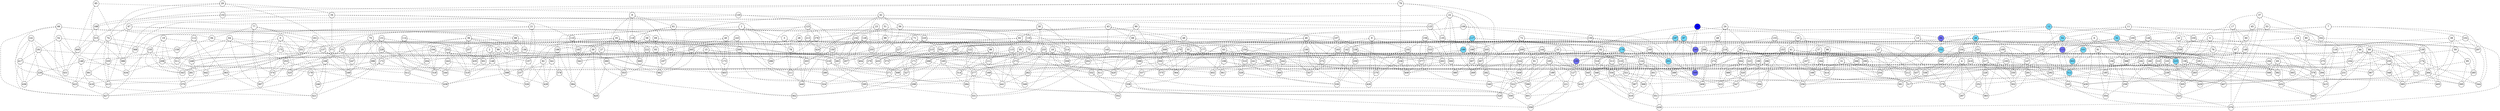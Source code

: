 digraph G
{

    // Graph properties
    overlap="false";
    outputorder="nodesfirst";
    // Vertices
    0 [fillcolor="white" shape="circle" style="filled" fixedsize="true" width="0.5"];
    1 [fillcolor="white" shape="circle" style="filled" fixedsize="true" width="0.5"];
    2 [fillcolor="white" shape="circle" style="filled" fixedsize="true" width="0.5"];
    3 [fillcolor="white" shape="circle" style="filled" fixedsize="true" width="0.5"];
    4 [fillcolor="white" shape="circle" style="filled" fixedsize="true" width="0.5"];
    5 [fillcolor="white" shape="circle" style="filled" fixedsize="true" width="0.5"];
    6 [fillcolor="white" shape="circle" style="filled" fixedsize="true" width="0.5"];
    7 [fillcolor="white" shape="circle" style="filled" fixedsize="true" width="0.5"];
    8 [fillcolor="white" shape="circle" style="filled" fixedsize="true" width="0.5"];
    9 [fillcolor="white" shape="circle" style="filled" fixedsize="true" width="0.5"];
    10 [fillcolor="white" shape="circle" style="filled" fixedsize="true" width="0.5"];
    11 [fillcolor="white" shape="circle" style="filled" fixedsize="true" width="0.5"];
    12 [fillcolor="#77ddff" shape="circle" style="filled" fixedsize="true" width="0.5"];
    13 [fillcolor="white" shape="circle" style="filled" fixedsize="true" width="0.5"];
    14 [fillcolor="white" shape="circle" style="filled" fixedsize="true" width="0.5"];
    15 [fillcolor="white" shape="circle" style="filled" fixedsize="true" width="0.5"];
    16 [fillcolor="#0000ff" shape="circle" style="filled" fixedsize="true" width="0.5"];
    17 [fillcolor="white" shape="circle" style="filled" fixedsize="true" width="0.5"];
    18 [fillcolor="white" shape="circle" style="filled" fixedsize="true" width="0.5"];
    19 [fillcolor="white" shape="circle" style="filled" fixedsize="true" width="0.5"];
    20 [fillcolor="white" shape="circle" style="filled" fixedsize="true" width="0.5"];
    21 [fillcolor="white" shape="circle" style="filled" fixedsize="true" width="0.5"];
    22 [fillcolor="white" shape="circle" style="filled" fixedsize="true" width="0.5"];
    23 [fillcolor="white" shape="circle" style="filled" fixedsize="true" width="0.5"];
    24 [fillcolor="white" shape="circle" style="filled" fixedsize="true" width="0.5"];
    25 [fillcolor="white" shape="circle" style="filled" fixedsize="true" width="0.5"];
    26 [fillcolor="#77ddff" shape="circle" style="filled" fixedsize="true" width="0.5"];
    27 [fillcolor="white" shape="circle" style="filled" fixedsize="true" width="0.5"];
    28 [fillcolor="white" shape="circle" style="filled" fixedsize="true" width="0.5"];
    29 [fillcolor="white" shape="circle" style="filled" fixedsize="true" width="0.5"];
    30 [fillcolor="white" shape="circle" style="filled" fixedsize="true" width="0.5"];
    31 [fillcolor="white" shape="circle" style="filled" fixedsize="true" width="0.5"];
    32 [fillcolor="#77ddff" shape="circle" style="filled" fixedsize="true" width="0.5"];
    33 [fillcolor="white" shape="circle" style="filled" fixedsize="true" width="0.5"];
    34 [fillcolor="white" shape="circle" style="filled" fixedsize="true" width="0.5"];
    35 [fillcolor="white" shape="circle" style="filled" fixedsize="true" width="0.5"];
    36 [fillcolor="white" shape="circle" style="filled" fixedsize="true" width="0.5"];
    37 [fillcolor="white" shape="circle" style="filled" fixedsize="true" width="0.5"];
    38 [fillcolor="white" shape="circle" style="filled" fixedsize="true" width="0.5"];
    39 [fillcolor="white" shape="circle" style="filled" fixedsize="true" width="0.5"];
    40 [fillcolor="white" shape="circle" style="filled" fixedsize="true" width="0.5"];
    41 [fillcolor="white" shape="circle" style="filled" fixedsize="true" width="0.5"];
    42 [fillcolor="white" shape="circle" style="filled" fixedsize="true" width="0.5"];
    43 [fillcolor="white" shape="circle" style="filled" fixedsize="true" width="0.5"];
    44 [fillcolor="white" shape="circle" style="filled" fixedsize="true" width="0.5"];
    45 [fillcolor="white" shape="circle" style="filled" fixedsize="true" width="0.5"];
    46 [fillcolor="white" shape="circle" style="filled" fixedsize="true" width="0.5"];
    47 [fillcolor="white" shape="circle" style="filled" fixedsize="true" width="0.5"];
    48 [fillcolor="white" shape="circle" style="filled" fixedsize="true" width="0.5"];
    49 [fillcolor="white" shape="circle" style="filled" fixedsize="true" width="0.5"];
    50 [fillcolor="white" shape="circle" style="filled" fixedsize="true" width="0.5"];
    51 [fillcolor="white" shape="circle" style="filled" fixedsize="true" width="0.5"];
    52 [fillcolor="white" shape="circle" style="filled" fixedsize="true" width="0.5"];
    53 [fillcolor="white" shape="circle" style="filled" fixedsize="true" width="0.5"];
    54 [fillcolor="#77ddff" shape="circle" style="filled" fixedsize="true" width="0.5"];
    55 [fillcolor="white" shape="circle" style="filled" fixedsize="true" width="0.5"];
    56 [fillcolor="white" shape="circle" style="filled" fixedsize="true" width="0.5"];
    57 [fillcolor="white" shape="circle" style="filled" fixedsize="true" width="0.5"];
    58 [fillcolor="white" shape="circle" style="filled" fixedsize="true" width="0.5"];
    59 [fillcolor="white" shape="circle" style="filled" fixedsize="true" width="0.5"];
    60 [fillcolor="white" shape="circle" style="filled" fixedsize="true" width="0.5"];
    61 [fillcolor="white" shape="circle" style="filled" fixedsize="true" width="0.5"];
    62 [fillcolor="white" shape="circle" style="filled" fixedsize="true" width="0.5"];
    63 [fillcolor="white" shape="circle" style="filled" fixedsize="true" width="0.5"];
    64 [fillcolor="white" shape="circle" style="filled" fixedsize="true" width="0.5"];
    65 [fillcolor="white" shape="circle" style="filled" fixedsize="true" width="0.5"];
    66 [fillcolor="white" shape="circle" style="filled" fixedsize="true" width="0.5"];
    67 [fillcolor="white" shape="circle" style="filled" fixedsize="true" width="0.5"];
    68 [fillcolor="white" shape="circle" style="filled" fixedsize="true" width="0.5"];
    69 [fillcolor="white" shape="circle" style="filled" fixedsize="true" width="0.5"];
    70 [fillcolor="white" shape="circle" style="filled" fixedsize="true" width="0.5"];
    71 [fillcolor="white" shape="circle" style="filled" fixedsize="true" width="0.5"];
    72 [fillcolor="white" shape="circle" style="filled" fixedsize="true" width="0.5"];
    73 [fillcolor="white" shape="circle" style="filled" fixedsize="true" width="0.5"];
    74 [fillcolor="white" shape="circle" style="filled" fixedsize="true" width="0.5"];
    75 [fillcolor="white" shape="circle" style="filled" fixedsize="true" width="0.5"];
    76 [fillcolor="white" shape="circle" style="filled" fixedsize="true" width="0.5"];
    77 [fillcolor="white" shape="circle" style="filled" fixedsize="true" width="0.5"];
    78 [fillcolor="white" shape="circle" style="filled" fixedsize="true" width="0.5"];
    79 [fillcolor="white" shape="circle" style="filled" fixedsize="true" width="0.5"];
    80 [fillcolor="white" shape="circle" style="filled" fixedsize="true" width="0.5"];
    81 [fillcolor="white" shape="circle" style="filled" fixedsize="true" width="0.5"];
    82 [fillcolor="white" shape="circle" style="filled" fixedsize="true" width="0.5"];
    83 [fillcolor="white" shape="circle" style="filled" fixedsize="true" width="0.5"];
    84 [fillcolor="#7777ff" shape="circle" style="filled" fixedsize="true" width="0.5"];
    85 [fillcolor="white" shape="circle" style="filled" fixedsize="true" width="0.5"];
    86 [fillcolor="white" shape="circle" style="filled" fixedsize="true" width="0.5"];
    87 [fillcolor="#77ddff" shape="circle" style="filled" fixedsize="true" width="0.5"];
    88 [fillcolor="white" shape="circle" style="filled" fixedsize="true" width="0.5"];
    89 [fillcolor="white" shape="circle" style="filled" fixedsize="true" width="0.5"];
    90 [fillcolor="white" shape="circle" style="filled" fixedsize="true" width="0.5"];
    91 [fillcolor="white" shape="circle" style="filled" fixedsize="true" width="0.5"];
    92 [fillcolor="white" shape="circle" style="filled" fixedsize="true" width="0.5"];
    93 [fillcolor="white" shape="circle" style="filled" fixedsize="true" width="0.5"];
    94 [fillcolor="white" shape="circle" style="filled" fixedsize="true" width="0.5"];
    95 [fillcolor="white" shape="circle" style="filled" fixedsize="true" width="0.5"];
    96 [fillcolor="white" shape="circle" style="filled" fixedsize="true" width="0.5"];
    97 [fillcolor="white" shape="circle" style="filled" fixedsize="true" width="0.5"];
    98 [fillcolor="white" shape="circle" style="filled" fixedsize="true" width="0.5"];
    99 [fillcolor="white" shape="circle" style="filled" fixedsize="true" width="0.5"];
    100 [fillcolor="white" shape="circle" style="filled" fixedsize="true" width="0.5"];
    101 [fillcolor="#77ddff" shape="circle" style="filled" fixedsize="true" width="0.5"];
    102 [fillcolor="white" shape="circle" style="filled" fixedsize="true" width="0.5"];
    103 [fillcolor="white" shape="circle" style="filled" fixedsize="true" width="0.5"];
    104 [fillcolor="white" shape="circle" style="filled" fixedsize="true" width="0.5"];
    105 [fillcolor="white" shape="circle" style="filled" fixedsize="true" width="0.5"];
    106 [fillcolor="white" shape="circle" style="filled" fixedsize="true" width="0.5"];
    107 [fillcolor="white" shape="circle" style="filled" fixedsize="true" width="0.5"];
    108 [fillcolor="white" shape="circle" style="filled" fixedsize="true" width="0.5"];
    109 [fillcolor="white" shape="circle" style="filled" fixedsize="true" width="0.5"];
    110 [fillcolor="white" shape="circle" style="filled" fixedsize="true" width="0.5"];
    111 [fillcolor="white" shape="circle" style="filled" fixedsize="true" width="0.5"];
    112 [fillcolor="white" shape="circle" style="filled" fixedsize="true" width="0.5"];
    113 [fillcolor="#7777ff" shape="circle" style="filled" fixedsize="true" width="0.5"];
    114 [fillcolor="white" shape="circle" style="filled" fixedsize="true" width="0.5"];
    115 [fillcolor="white" shape="circle" style="filled" fixedsize="true" width="0.5"];
    116 [fillcolor="white" shape="circle" style="filled" fixedsize="true" width="0.5"];
    117 [fillcolor="#77ddff" shape="circle" style="filled" fixedsize="true" width="0.5"];
    118 [fillcolor="white" shape="circle" style="filled" fixedsize="true" width="0.5"];
    119 [fillcolor="white" shape="circle" style="filled" fixedsize="true" width="0.5"];
    120 [fillcolor="white" shape="circle" style="filled" fixedsize="true" width="0.5"];
    121 [fillcolor="white" shape="circle" style="filled" fixedsize="true" width="0.5"];
    122 [fillcolor="white" shape="circle" style="filled" fixedsize="true" width="0.5"];
    123 [fillcolor="white" shape="circle" style="filled" fixedsize="true" width="0.5"];
    124 [fillcolor="white" shape="circle" style="filled" fixedsize="true" width="0.5"];
    125 [fillcolor="white" shape="circle" style="filled" fixedsize="true" width="0.5"];
    126 [fillcolor="white" shape="circle" style="filled" fixedsize="true" width="0.5"];
    127 [fillcolor="white" shape="circle" style="filled" fixedsize="true" width="0.5"];
    128 [fillcolor="white" shape="circle" style="filled" fixedsize="true" width="0.5"];
    129 [fillcolor="white" shape="circle" style="filled" fixedsize="true" width="0.5"];
    130 [fillcolor="white" shape="circle" style="filled" fixedsize="true" width="0.5"];
    131 [fillcolor="white" shape="circle" style="filled" fixedsize="true" width="0.5"];
    132 [fillcolor="white" shape="circle" style="filled" fixedsize="true" width="0.5"];
    133 [fillcolor="white" shape="circle" style="filled" fixedsize="true" width="0.5"];
    134 [fillcolor="white" shape="circle" style="filled" fixedsize="true" width="0.5"];
    135 [fillcolor="white" shape="circle" style="filled" fixedsize="true" width="0.5"];
    136 [fillcolor="white" shape="circle" style="filled" fixedsize="true" width="0.5"];
    137 [fillcolor="white" shape="circle" style="filled" fixedsize="true" width="0.5"];
    138 [fillcolor="white" shape="circle" style="filled" fixedsize="true" width="0.5"];
    139 [fillcolor="white" shape="circle" style="filled" fixedsize="true" width="0.5"];
    140 [fillcolor="white" shape="circle" style="filled" fixedsize="true" width="0.5"];
    141 [fillcolor="white" shape="circle" style="filled" fixedsize="true" width="0.5"];
    142 [fillcolor="white" shape="circle" style="filled" fixedsize="true" width="0.5"];
    143 [fillcolor="white" shape="circle" style="filled" fixedsize="true" width="0.5"];
    144 [fillcolor="white" shape="circle" style="filled" fixedsize="true" width="0.5"];
    145 [fillcolor="white" shape="circle" style="filled" fixedsize="true" width="0.5"];
    146 [fillcolor="white" shape="circle" style="filled" fixedsize="true" width="0.5"];
    147 [fillcolor="white" shape="circle" style="filled" fixedsize="true" width="0.5"];
    148 [fillcolor="white" shape="circle" style="filled" fixedsize="true" width="0.5"];
    149 [fillcolor="white" shape="circle" style="filled" fixedsize="true" width="0.5"];
    150 [fillcolor="white" shape="circle" style="filled" fixedsize="true" width="0.5"];
    151 [fillcolor="white" shape="circle" style="filled" fixedsize="true" width="0.5"];
    152 [fillcolor="#77ddff" shape="circle" style="filled" fixedsize="true" width="0.5"];
    153 [fillcolor="white" shape="circle" style="filled" fixedsize="true" width="0.5"];
    154 [fillcolor="white" shape="circle" style="filled" fixedsize="true" width="0.5"];
    155 [fillcolor="white" shape="circle" style="filled" fixedsize="true" width="0.5"];
    156 [fillcolor="white" shape="circle" style="filled" fixedsize="true" width="0.5"];
    157 [fillcolor="white" shape="circle" style="filled" fixedsize="true" width="0.5"];
    158 [fillcolor="white" shape="circle" style="filled" fixedsize="true" width="0.5"];
    159 [fillcolor="white" shape="circle" style="filled" fixedsize="true" width="0.5"];
    160 [fillcolor="white" shape="circle" style="filled" fixedsize="true" width="0.5"];
    161 [fillcolor="white" shape="circle" style="filled" fixedsize="true" width="0.5"];
    162 [fillcolor="white" shape="circle" style="filled" fixedsize="true" width="0.5"];
    163 [fillcolor="white" shape="circle" style="filled" fixedsize="true" width="0.5"];
    164 [fillcolor="white" shape="circle" style="filled" fixedsize="true" width="0.5"];
    165 [fillcolor="white" shape="circle" style="filled" fixedsize="true" width="0.5"];
    166 [fillcolor="white" shape="circle" style="filled" fixedsize="true" width="0.5"];
    167 [fillcolor="white" shape="circle" style="filled" fixedsize="true" width="0.5"];
    168 [fillcolor="white" shape="circle" style="filled" fixedsize="true" width="0.5"];
    169 [fillcolor="white" shape="circle" style="filled" fixedsize="true" width="0.5"];
    170 [fillcolor="white" shape="circle" style="filled" fixedsize="true" width="0.5"];
    171 [fillcolor="white" shape="circle" style="filled" fixedsize="true" width="0.5"];
    172 [fillcolor="white" shape="circle" style="filled" fixedsize="true" width="0.5"];
    173 [fillcolor="white" shape="circle" style="filled" fixedsize="true" width="0.5"];
    174 [fillcolor="white" shape="circle" style="filled" fixedsize="true" width="0.5"];
    175 [fillcolor="white" shape="circle" style="filled" fixedsize="true" width="0.5"];
    176 [fillcolor="white" shape="circle" style="filled" fixedsize="true" width="0.5"];
    177 [fillcolor="white" shape="circle" style="filled" fixedsize="true" width="0.5"];
    178 [fillcolor="white" shape="circle" style="filled" fixedsize="true" width="0.5"];
    179 [fillcolor="#77ddff" shape="circle" style="filled" fixedsize="true" width="0.5"];
    180 [fillcolor="white" shape="circle" style="filled" fixedsize="true" width="0.5"];
    181 [fillcolor="white" shape="circle" style="filled" fixedsize="true" width="0.5"];
    182 [fillcolor="white" shape="circle" style="filled" fixedsize="true" width="0.5"];
    183 [fillcolor="white" shape="circle" style="filled" fixedsize="true" width="0.5"];
    184 [fillcolor="white" shape="circle" style="filled" fixedsize="true" width="0.5"];
    185 [fillcolor="white" shape="circle" style="filled" fixedsize="true" width="0.5"];
    186 [fillcolor="#77ddff" shape="circle" style="filled" fixedsize="true" width="0.5"];
    187 [fillcolor="#77ddff" shape="circle" style="filled" fixedsize="true" width="0.5"];
    188 [fillcolor="white" shape="circle" style="filled" fixedsize="true" width="0.5"];
    189 [fillcolor="white" shape="circle" style="filled" fixedsize="true" width="0.5"];
    190 [fillcolor="white" shape="circle" style="filled" fixedsize="true" width="0.5"];
    191 [fillcolor="white" shape="circle" style="filled" fixedsize="true" width="0.5"];
    192 [fillcolor="white" shape="circle" style="filled" fixedsize="true" width="0.5"];
    193 [fillcolor="white" shape="circle" style="filled" fixedsize="true" width="0.5"];
    194 [fillcolor="white" shape="circle" style="filled" fixedsize="true" width="0.5"];
    195 [fillcolor="#7777ff" shape="circle" style="filled" fixedsize="true" width="0.5"];
    196 [fillcolor="white" shape="circle" style="filled" fixedsize="true" width="0.5"];
    197 [fillcolor="white" shape="circle" style="filled" fixedsize="true" width="0.5"];
    198 [fillcolor="white" shape="circle" style="filled" fixedsize="true" width="0.5"];
    199 [fillcolor="white" shape="circle" style="filled" fixedsize="true" width="0.5"];
    200 [fillcolor="white" shape="circle" style="filled" fixedsize="true" width="0.5"];
    201 [fillcolor="#77ddff" shape="circle" style="filled" fixedsize="true" width="0.5"];
    202 [fillcolor="white" shape="circle" style="filled" fixedsize="true" width="0.5"];
    203 [fillcolor="white" shape="circle" style="filled" fixedsize="true" width="0.5"];
    204 [fillcolor="white" shape="circle" style="filled" fixedsize="true" width="0.5"];
    205 [fillcolor="white" shape="circle" style="filled" fixedsize="true" width="0.5"];
    206 [fillcolor="white" shape="circle" style="filled" fixedsize="true" width="0.5"];
    207 [fillcolor="white" shape="circle" style="filled" fixedsize="true" width="0.5"];
    208 [fillcolor="white" shape="circle" style="filled" fixedsize="true" width="0.5"];
    209 [fillcolor="white" shape="circle" style="filled" fixedsize="true" width="0.5"];
    210 [fillcolor="white" shape="circle" style="filled" fixedsize="true" width="0.5"];
    211 [fillcolor="white" shape="circle" style="filled" fixedsize="true" width="0.5"];
    212 [fillcolor="white" shape="circle" style="filled" fixedsize="true" width="0.5"];
    213 [fillcolor="white" shape="circle" style="filled" fixedsize="true" width="0.5"];
    214 [fillcolor="white" shape="circle" style="filled" fixedsize="true" width="0.5"];
    215 [fillcolor="white" shape="circle" style="filled" fixedsize="true" width="0.5"];
    216 [fillcolor="white" shape="circle" style="filled" fixedsize="true" width="0.5"];
    217 [fillcolor="white" shape="circle" style="filled" fixedsize="true" width="0.5"];
    218 [fillcolor="white" shape="circle" style="filled" fixedsize="true" width="0.5"];
    219 [fillcolor="white" shape="circle" style="filled" fixedsize="true" width="0.5"];
    220 [fillcolor="white" shape="circle" style="filled" fixedsize="true" width="0.5"];
    221 [fillcolor="white" shape="circle" style="filled" fixedsize="true" width="0.5"];
    222 [fillcolor="white" shape="circle" style="filled" fixedsize="true" width="0.5"];
    223 [fillcolor="white" shape="circle" style="filled" fixedsize="true" width="0.5"];
    224 [fillcolor="white" shape="circle" style="filled" fixedsize="true" width="0.5"];
    225 [fillcolor="#77ddff" shape="circle" style="filled" fixedsize="true" width="0.5"];
    226 [fillcolor="white" shape="circle" style="filled" fixedsize="true" width="0.5"];
    227 [fillcolor="white" shape="circle" style="filled" fixedsize="true" width="0.5"];
    228 [fillcolor="white" shape="circle" style="filled" fixedsize="true" width="0.5"];
    229 [fillcolor="white" shape="circle" style="filled" fixedsize="true" width="0.5"];
    230 [fillcolor="white" shape="circle" style="filled" fixedsize="true" width="0.5"];
    231 [fillcolor="white" shape="circle" style="filled" fixedsize="true" width="0.5"];
    232 [fillcolor="white" shape="circle" style="filled" fixedsize="true" width="0.5"];
    233 [fillcolor="white" shape="circle" style="filled" fixedsize="true" width="0.5"];
    234 [fillcolor="white" shape="circle" style="filled" fixedsize="true" width="0.5"];
    235 [fillcolor="white" shape="circle" style="filled" fixedsize="true" width="0.5"];
    236 [fillcolor="white" shape="circle" style="filled" fixedsize="true" width="0.5"];
    237 [fillcolor="white" shape="circle" style="filled" fixedsize="true" width="0.5"];
    238 [fillcolor="white" shape="circle" style="filled" fixedsize="true" width="0.5"];
    239 [fillcolor="white" shape="circle" style="filled" fixedsize="true" width="0.5"];
    240 [fillcolor="#7777ff" shape="circle" style="filled" fixedsize="true" width="0.5"];
    241 [fillcolor="white" shape="circle" style="filled" fixedsize="true" width="0.5"];
    242 [fillcolor="white" shape="circle" style="filled" fixedsize="true" width="0.5"];
    243 [fillcolor="white" shape="circle" style="filled" fixedsize="true" width="0.5"];
    244 [fillcolor="white" shape="circle" style="filled" fixedsize="true" width="0.5"];
    245 [fillcolor="white" shape="circle" style="filled" fixedsize="true" width="0.5"];
    246 [fillcolor="white" shape="circle" style="filled" fixedsize="true" width="0.5"];
    247 [fillcolor="white" shape="circle" style="filled" fixedsize="true" width="0.5"];
    248 [fillcolor="white" shape="circle" style="filled" fixedsize="true" width="0.5"];
    249 [fillcolor="white" shape="circle" style="filled" fixedsize="true" width="0.5"];
    250 [fillcolor="white" shape="circle" style="filled" fixedsize="true" width="0.5"];
    251 [fillcolor="white" shape="circle" style="filled" fixedsize="true" width="0.5"];
    252 [fillcolor="white" shape="circle" style="filled" fixedsize="true" width="0.5"];
    253 [fillcolor="white" shape="circle" style="filled" fixedsize="true" width="0.5"];
    254 [fillcolor="white" shape="circle" style="filled" fixedsize="true" width="0.5"];
    255 [fillcolor="white" shape="circle" style="filled" fixedsize="true" width="0.5"];
    256 [fillcolor="white" shape="circle" style="filled" fixedsize="true" width="0.5"];
    257 [fillcolor="white" shape="circle" style="filled" fixedsize="true" width="0.5"];
    258 [fillcolor="white" shape="circle" style="filled" fixedsize="true" width="0.5"];
    259 [fillcolor="white" shape="circle" style="filled" fixedsize="true" width="0.5"];
    260 [fillcolor="white" shape="circle" style="filled" fixedsize="true" width="0.5"];
    261 [fillcolor="white" shape="circle" style="filled" fixedsize="true" width="0.5"];
    262 [fillcolor="white" shape="circle" style="filled" fixedsize="true" width="0.5"];
    263 [fillcolor="white" shape="circle" style="filled" fixedsize="true" width="0.5"];
    264 [fillcolor="white" shape="circle" style="filled" fixedsize="true" width="0.5"];
    265 [fillcolor="white" shape="circle" style="filled" fixedsize="true" width="0.5"];
    266 [fillcolor="white" shape="circle" style="filled" fixedsize="true" width="0.5"];
    267 [fillcolor="white" shape="circle" style="filled" fixedsize="true" width="0.5"];
    268 [fillcolor="white" shape="circle" style="filled" fixedsize="true" width="0.5"];
    269 [fillcolor="white" shape="circle" style="filled" fixedsize="true" width="0.5"];
    270 [fillcolor="white" shape="circle" style="filled" fixedsize="true" width="0.5"];
    271 [fillcolor="white" shape="circle" style="filled" fixedsize="true" width="0.5"];
    272 [fillcolor="white" shape="circle" style="filled" fixedsize="true" width="0.5"];
    273 [fillcolor="white" shape="circle" style="filled" fixedsize="true" width="0.5"];
    274 [fillcolor="white" shape="circle" style="filled" fixedsize="true" width="0.5"];
    275 [fillcolor="white" shape="circle" style="filled" fixedsize="true" width="0.5"];
    276 [fillcolor="white" shape="circle" style="filled" fixedsize="true" width="0.5"];
    277 [fillcolor="white" shape="circle" style="filled" fixedsize="true" width="0.5"];
    278 [fillcolor="white" shape="circle" style="filled" fixedsize="true" width="0.5"];
    279 [fillcolor="white" shape="circle" style="filled" fixedsize="true" width="0.5"];
    280 [fillcolor="white" shape="circle" style="filled" fixedsize="true" width="0.5"];
    281 [fillcolor="white" shape="circle" style="filled" fixedsize="true" width="0.5"];
    282 [fillcolor="white" shape="circle" style="filled" fixedsize="true" width="0.5"];
    283 [fillcolor="white" shape="circle" style="filled" fixedsize="true" width="0.5"];
    284 [fillcolor="white" shape="circle" style="filled" fixedsize="true" width="0.5"];
    285 [fillcolor="white" shape="circle" style="filled" fixedsize="true" width="0.5"];
    286 [fillcolor="white" shape="circle" style="filled" fixedsize="true" width="0.5"];
    287 [fillcolor="white" shape="circle" style="filled" fixedsize="true" width="0.5"];
    288 [fillcolor="white" shape="circle" style="filled" fixedsize="true" width="0.5"];
    289 [fillcolor="white" shape="circle" style="filled" fixedsize="true" width="0.5"];
    290 [fillcolor="white" shape="circle" style="filled" fixedsize="true" width="0.5"];
    291 [fillcolor="white" shape="circle" style="filled" fixedsize="true" width="0.5"];
    292 [fillcolor="white" shape="circle" style="filled" fixedsize="true" width="0.5"];
    293 [fillcolor="white" shape="circle" style="filled" fixedsize="true" width="0.5"];
    294 [fillcolor="white" shape="circle" style="filled" fixedsize="true" width="0.5"];
    295 [fillcolor="white" shape="circle" style="filled" fixedsize="true" width="0.5"];
    296 [fillcolor="white" shape="circle" style="filled" fixedsize="true" width="0.5"];
    297 [fillcolor="white" shape="circle" style="filled" fixedsize="true" width="0.5"];
    298 [fillcolor="white" shape="circle" style="filled" fixedsize="true" width="0.5"];
    299 [fillcolor="white" shape="circle" style="filled" fixedsize="true" width="0.5"];
    300 [fillcolor="white" shape="circle" style="filled" fixedsize="true" width="0.5"];
    301 [fillcolor="white" shape="circle" style="filled" fixedsize="true" width="0.5"];
    302 [fillcolor="white" shape="circle" style="filled" fixedsize="true" width="0.5"];
    303 [fillcolor="#77ddff" shape="circle" style="filled" fixedsize="true" width="0.5"];
    304 [fillcolor="white" shape="circle" style="filled" fixedsize="true" width="0.5"];
    305 [fillcolor="white" shape="circle" style="filled" fixedsize="true" width="0.5"];
    306 [fillcolor="white" shape="circle" style="filled" fixedsize="true" width="0.5"];
    307 [fillcolor="white" shape="circle" style="filled" fixedsize="true" width="0.5"];
    308 [fillcolor="white" shape="circle" style="filled" fixedsize="true" width="0.5"];
    309 [fillcolor="white" shape="circle" style="filled" fixedsize="true" width="0.5"];
    310 [fillcolor="white" shape="circle" style="filled" fixedsize="true" width="0.5"];
    311 [fillcolor="white" shape="circle" style="filled" fixedsize="true" width="0.5"];
    312 [fillcolor="#77ddff" shape="circle" style="filled" fixedsize="true" width="0.5"];
    313 [fillcolor="white" shape="circle" style="filled" fixedsize="true" width="0.5"];
    314 [fillcolor="white" shape="circle" style="filled" fixedsize="true" width="0.5"];
    315 [fillcolor="white" shape="circle" style="filled" fixedsize="true" width="0.5"];
    316 [fillcolor="white" shape="circle" style="filled" fixedsize="true" width="0.5"];
    317 [fillcolor="white" shape="circle" style="filled" fixedsize="true" width="0.5"];
    318 [fillcolor="white" shape="circle" style="filled" fixedsize="true" width="0.5"];
    319 [fillcolor="white" shape="circle" style="filled" fixedsize="true" width="0.5"];
    320 [fillcolor="white" shape="circle" style="filled" fixedsize="true" width="0.5"];
    321 [fillcolor="white" shape="circle" style="filled" fixedsize="true" width="0.5"];
    322 [fillcolor="white" shape="circle" style="filled" fixedsize="true" width="0.5"];
    323 [fillcolor="white" shape="circle" style="filled" fixedsize="true" width="0.5"];
    324 [fillcolor="white" shape="circle" style="filled" fixedsize="true" width="0.5"];
    325 [fillcolor="white" shape="circle" style="filled" fixedsize="true" width="0.5"];
    326 [fillcolor="white" shape="circle" style="filled" fixedsize="true" width="0.5"];
    327 [fillcolor="white" shape="circle" style="filled" fixedsize="true" width="0.5"];
    328 [fillcolor="white" shape="circle" style="filled" fixedsize="true" width="0.5"];
    329 [fillcolor="white" shape="circle" style="filled" fixedsize="true" width="0.5"];
    330 [fillcolor="white" shape="circle" style="filled" fixedsize="true" width="0.5"];
    331 [fillcolor="white" shape="circle" style="filled" fixedsize="true" width="0.5"];
    332 [fillcolor="white" shape="circle" style="filled" fixedsize="true" width="0.5"];
    333 [fillcolor="white" shape="circle" style="filled" fixedsize="true" width="0.5"];
    334 [fillcolor="white" shape="circle" style="filled" fixedsize="true" width="0.5"];
    335 [fillcolor="white" shape="circle" style="filled" fixedsize="true" width="0.5"];
    336 [fillcolor="white" shape="circle" style="filled" fixedsize="true" width="0.5"];
    337 [fillcolor="white" shape="circle" style="filled" fixedsize="true" width="0.5"];
    338 [fillcolor="white" shape="circle" style="filled" fixedsize="true" width="0.5"];
    339 [fillcolor="white" shape="circle" style="filled" fixedsize="true" width="0.5"];
    340 [fillcolor="white" shape="circle" style="filled" fixedsize="true" width="0.5"];
    341 [fillcolor="white" shape="circle" style="filled" fixedsize="true" width="0.5"];
    342 [fillcolor="white" shape="circle" style="filled" fixedsize="true" width="0.5"];
    343 [fillcolor="white" shape="circle" style="filled" fixedsize="true" width="0.5"];
    344 [fillcolor="white" shape="circle" style="filled" fixedsize="true" width="0.5"];
    345 [fillcolor="white" shape="circle" style="filled" fixedsize="true" width="0.5"];
    346 [fillcolor="white" shape="circle" style="filled" fixedsize="true" width="0.5"];
    347 [fillcolor="white" shape="circle" style="filled" fixedsize="true" width="0.5"];
    348 [fillcolor="white" shape="circle" style="filled" fixedsize="true" width="0.5"];
    349 [fillcolor="white" shape="circle" style="filled" fixedsize="true" width="0.5"];
    350 [fillcolor="white" shape="circle" style="filled" fixedsize="true" width="0.5"];
    351 [fillcolor="white" shape="circle" style="filled" fixedsize="true" width="0.5"];
    352 [fillcolor="white" shape="circle" style="filled" fixedsize="true" width="0.5"];
    353 [fillcolor="white" shape="circle" style="filled" fixedsize="true" width="0.5"];
    354 [fillcolor="white" shape="circle" style="filled" fixedsize="true" width="0.5"];
    355 [fillcolor="white" shape="circle" style="filled" fixedsize="true" width="0.5"];
    356 [fillcolor="white" shape="circle" style="filled" fixedsize="true" width="0.5"];
    357 [fillcolor="white" shape="circle" style="filled" fixedsize="true" width="0.5"];
    358 [fillcolor="white" shape="circle" style="filled" fixedsize="true" width="0.5"];
    359 [fillcolor="white" shape="circle" style="filled" fixedsize="true" width="0.5"];
    360 [fillcolor="white" shape="circle" style="filled" fixedsize="true" width="0.5"];
    361 [fillcolor="white" shape="circle" style="filled" fixedsize="true" width="0.5"];
    362 [fillcolor="white" shape="circle" style="filled" fixedsize="true" width="0.5"];
    363 [fillcolor="white" shape="circle" style="filled" fixedsize="true" width="0.5"];
    364 [fillcolor="white" shape="circle" style="filled" fixedsize="true" width="0.5"];
    365 [fillcolor="white" shape="circle" style="filled" fixedsize="true" width="0.5"];
    366 [fillcolor="white" shape="circle" style="filled" fixedsize="true" width="0.5"];
    367 [fillcolor="white" shape="circle" style="filled" fixedsize="true" width="0.5"];
    368 [fillcolor="white" shape="circle" style="filled" fixedsize="true" width="0.5"];
    369 [fillcolor="white" shape="circle" style="filled" fixedsize="true" width="0.5"];
    370 [fillcolor="white" shape="circle" style="filled" fixedsize="true" width="0.5"];
    371 [fillcolor="white" shape="circle" style="filled" fixedsize="true" width="0.5"];
    372 [fillcolor="white" shape="circle" style="filled" fixedsize="true" width="0.5"];
    373 [fillcolor="white" shape="circle" style="filled" fixedsize="true" width="0.5"];
    374 [fillcolor="white" shape="circle" style="filled" fixedsize="true" width="0.5"];
    375 [fillcolor="white" shape="circle" style="filled" fixedsize="true" width="0.5"];
    376 [fillcolor="white" shape="circle" style="filled" fixedsize="true" width="0.5"];
    377 [fillcolor="white" shape="circle" style="filled" fixedsize="true" width="0.5"];
    378 [fillcolor="white" shape="circle" style="filled" fixedsize="true" width="0.5"];
    379 [fillcolor="white" shape="circle" style="filled" fixedsize="true" width="0.5"];
    380 [fillcolor="white" shape="circle" style="filled" fixedsize="true" width="0.5"];
    381 [fillcolor="white" shape="circle" style="filled" fixedsize="true" width="0.5"];
    382 [fillcolor="white" shape="circle" style="filled" fixedsize="true" width="0.5"];
    383 [fillcolor="white" shape="circle" style="filled" fixedsize="true" width="0.5"];
    384 [fillcolor="white" shape="circle" style="filled" fixedsize="true" width="0.5"];
    385 [fillcolor="white" shape="circle" style="filled" fixedsize="true" width="0.5"];
    386 [fillcolor="white" shape="circle" style="filled" fixedsize="true" width="0.5"];
    387 [fillcolor="white" shape="circle" style="filled" fixedsize="true" width="0.5"];
    388 [fillcolor="white" shape="circle" style="filled" fixedsize="true" width="0.5"];
    389 [fillcolor="white" shape="circle" style="filled" fixedsize="true" width="0.5"];
    390 [fillcolor="white" shape="circle" style="filled" fixedsize="true" width="0.5"];
    391 [fillcolor="white" shape="circle" style="filled" fixedsize="true" width="0.5"];
    392 [fillcolor="white" shape="circle" style="filled" fixedsize="true" width="0.5"];
    393 [fillcolor="white" shape="circle" style="filled" fixedsize="true" width="0.5"];
    394 [fillcolor="white" shape="circle" style="filled" fixedsize="true" width="0.5"];
    395 [fillcolor="white" shape="circle" style="filled" fixedsize="true" width="0.5"];
    396 [fillcolor="white" shape="circle" style="filled" fixedsize="true" width="0.5"];
    397 [fillcolor="white" shape="circle" style="filled" fixedsize="true" width="0.5"];
    398 [fillcolor="white" shape="circle" style="filled" fixedsize="true" width="0.5"];
    399 [fillcolor="#7777ff" shape="circle" style="filled" fixedsize="true" width="0.5"];
    400 [fillcolor="white" shape="circle" style="filled" fixedsize="true" width="0.5"];
    401 [fillcolor="white" shape="circle" style="filled" fixedsize="true" width="0.5"];
    402 [fillcolor="white" shape="circle" style="filled" fixedsize="true" width="0.5"];
    403 [fillcolor="white" shape="circle" style="filled" fixedsize="true" width="0.5"];
    404 [fillcolor="white" shape="circle" style="filled" fixedsize="true" width="0.5"];
    405 [fillcolor="white" shape="circle" style="filled" fixedsize="true" width="0.5"];
    406 [fillcolor="white" shape="circle" style="filled" fixedsize="true" width="0.5"];
    407 [fillcolor="white" shape="circle" style="filled" fixedsize="true" width="0.5"];
    408 [fillcolor="white" shape="circle" style="filled" fixedsize="true" width="0.5"];
    409 [fillcolor="white" shape="circle" style="filled" fixedsize="true" width="0.5"];
    410 [fillcolor="white" shape="circle" style="filled" fixedsize="true" width="0.5"];
    411 [fillcolor="white" shape="circle" style="filled" fixedsize="true" width="0.5"];
    412 [fillcolor="white" shape="circle" style="filled" fixedsize="true" width="0.5"];
    413 [fillcolor="white" shape="circle" style="filled" fixedsize="true" width="0.5"];
    414 [fillcolor="white" shape="circle" style="filled" fixedsize="true" width="0.5"];
    415 [fillcolor="white" shape="circle" style="filled" fixedsize="true" width="0.5"];
    416 [fillcolor="white" shape="circle" style="filled" fixedsize="true" width="0.5"];
    417 [fillcolor="white" shape="circle" style="filled" fixedsize="true" width="0.5"];
    418 [fillcolor="white" shape="circle" style="filled" fixedsize="true" width="0.5"];
    419 [fillcolor="white" shape="circle" style="filled" fixedsize="true" width="0.5"];
    420 [fillcolor="white" shape="circle" style="filled" fixedsize="true" width="0.5"];
    421 [fillcolor="white" shape="circle" style="filled" fixedsize="true" width="0.5"];
    422 [fillcolor="white" shape="circle" style="filled" fixedsize="true" width="0.5"];
    423 [fillcolor="white" shape="circle" style="filled" fixedsize="true" width="0.5"];
    424 [fillcolor="white" shape="circle" style="filled" fixedsize="true" width="0.5"];
    425 [fillcolor="white" shape="circle" style="filled" fixedsize="true" width="0.5"];
    426 [fillcolor="white" shape="circle" style="filled" fixedsize="true" width="0.5"];
    427 [fillcolor="white" shape="circle" style="filled" fixedsize="true" width="0.5"];
    428 [fillcolor="white" shape="circle" style="filled" fixedsize="true" width="0.5"];
    429 [fillcolor="white" shape="circle" style="filled" fixedsize="true" width="0.5"];
    430 [fillcolor="white" shape="circle" style="filled" fixedsize="true" width="0.5"];
    431 [fillcolor="white" shape="circle" style="filled" fixedsize="true" width="0.5"];
    432 [fillcolor="white" shape="circle" style="filled" fixedsize="true" width="0.5"];
    433 [fillcolor="white" shape="circle" style="filled" fixedsize="true" width="0.5"];
    434 [fillcolor="white" shape="circle" style="filled" fixedsize="true" width="0.5"];
    435 [fillcolor="white" shape="circle" style="filled" fixedsize="true" width="0.5"];
    436 [fillcolor="white" shape="circle" style="filled" fixedsize="true" width="0.5"];
    437 [fillcolor="white" shape="circle" style="filled" fixedsize="true" width="0.5"];
    438 [fillcolor="white" shape="circle" style="filled" fixedsize="true" width="0.5"];
    439 [fillcolor="white" shape="circle" style="filled" fixedsize="true" width="0.5"];
    440 [fillcolor="white" shape="circle" style="filled" fixedsize="true" width="0.5"];
    441 [fillcolor="white" shape="circle" style="filled" fixedsize="true" width="0.5"];
    442 [fillcolor="white" shape="circle" style="filled" fixedsize="true" width="0.5"];
    443 [fillcolor="white" shape="circle" style="filled" fixedsize="true" width="0.5"];
    0 -> 175 [style="dashed" dir="none"];
    0 -> 246 [style="dashed" dir="none"];
    0 -> 248 [style="dashed" dir="none"];
    0 -> 325 [style="dashed" dir="none"];
    0 -> 370 [style="dashed" dir="none"];
    1 -> 3 [style="dashed" dir="none"];
    1 -> 40 [style="dashed" dir="none"];
    1 -> 78 [style="dashed" dir="none"];
    1 -> 196 [style="dashed" dir="none"];
    1 -> 211 [style="dashed" dir="none"];
    1 -> 384 [style="dashed" dir="none"];
    2 -> 148 [style="dashed" dir="none"];
    2 -> 157 [style="dashed" dir="none"];
    2 -> 326 [style="dashed" dir="none"];
    2 -> 374 [style="dashed" dir="none"];
    3 -> 78 [style="dashed" dir="none"];
    3 -> 181 [style="dashed" dir="none"];
    3 -> 211 [style="dashed" dir="none"];
    4 -> 212 [style="dashed" dir="none"];
    4 -> 252 [style="dashed" dir="none"];
    4 -> 278 [style="dashed" dir="none"];
    4 -> 287 [style="dashed" dir="none"];
    5 -> 76 [style="dashed" dir="none"];
    5 -> 101 [style="dashed" dir="none"];
    5 -> 210 [style="dashed" dir="none"];
    5 -> 294 [style="dashed" dir="none"];
    6 -> 152 [style="dashed" dir="none"];
    6 -> 293 [style="dashed" dir="none"];
    6 -> 299 [style="dashed" dir="none"];
    6 -> 388 [style="dashed" dir="none"];
    7 -> 20 [style="dashed" dir="none"];
    7 -> 102 [style="dashed" dir="none"];
    7 -> 234 [style="dashed" dir="none"];
    7 -> 275 [style="dashed" dir="none"];
    7 -> 297 [style="dashed" dir="none"];
    8 -> 61 [style="dashed" dir="none"];
    8 -> 118 [style="dashed" dir="none"];
    8 -> 197 [style="dashed" dir="none"];
    8 -> 260 [style="dashed" dir="none"];
    8 -> 369 [style="dashed" dir="none"];
    9 -> 163 [style="dashed" dir="none"];
    9 -> 192 [style="dashed" dir="none"];
    9 -> 270 [style="dashed" dir="none"];
    9 -> 272 [style="dashed" dir="none"];
    9 -> 290 [style="dashed" dir="none"];
    9 -> 426 [style="dashed" dir="none"];
    10 -> 96 [style="dashed" dir="none"];
    10 -> 153 [style="dashed" dir="none"];
    10 -> 278 [style="dashed" dir="none"];
    10 -> 414 [style="dashed" dir="none"];
    11 -> 54 [style="dashed" dir="none"];
    11 -> 176 [style="dashed" dir="none"];
    11 -> 230 [style="dashed" dir="none"];
    11 -> 264 [style="dashed" dir="none"];
    12 -> 84 [style="dashed" dir="none"];
    12 -> 100 [style="dashed" dir="none"];
    12 -> 187 [style="dashed" dir="none"];
    12 -> 245 [style="dashed" dir="none"];
    12 -> 323 [style="dashed" dir="none"];
    13 -> 97 [style="dashed" dir="none"];
    13 -> 152 [style="dashed" dir="none"];
    13 -> 170 [style="dashed" dir="none"];
    13 -> 254 [style="dashed" dir="none"];
    14 -> 89 [style="dashed" dir="none"];
    14 -> 209 [style="dashed" dir="none"];
    14 -> 327 [style="dashed" dir="none"];
    14 -> 372 [style="dashed" dir="none"];
    14 -> 376 [style="dashed" dir="none"];
    15 -> 165 [style="dashed" dir="none"];
    15 -> 218 [style="dashed" dir="none"];
    15 -> 298 [style="dashed" dir="none"];
    15 -> 343 [style="dashed" dir="none"];
    15 -> 362 [style="dashed" dir="none"];
    16 -> 84 [style="dashed" dir="none"];
    16 -> 113 [style="dashed" dir="none"];
    16 -> 195 [style="dashed" dir="none"];
    16 -> 240 [style="dashed" dir="none"];
    16 -> 399 [style="dashed" dir="none"];
    17 -> 60 [style="dashed" dir="none"];
    17 -> 97 [style="dashed" dir="none"];
    17 -> 149 [style="dashed" dir="none"];
    17 -> 180 [style="dashed" dir="none"];
    17 -> 305 [style="dashed" dir="none"];
    18 -> 202 [style="dashed" dir="none"];
    18 -> 277 [style="dashed" dir="none"];
    18 -> 288 [style="dashed" dir="none"];
    18 -> 331 [style="dashed" dir="none"];
    18 -> 332 [style="dashed" dir="none"];
    18 -> 352 [style="dashed" dir="none"];
    19 -> 27 [style="dashed" dir="none"];
    19 -> 155 [style="dashed" dir="none"];
    19 -> 208 [style="dashed" dir="none"];
    19 -> 281 [style="dashed" dir="none"];
    19 -> 343 [style="dashed" dir="none"];
    20 -> 234 [style="dashed" dir="none"];
    20 -> 297 [style="dashed" dir="none"];
    20 -> 339 [style="dashed" dir="none"];
    21 -> 69 [style="dashed" dir="none"];
    21 -> 157 [style="dashed" dir="none"];
    21 -> 161 [style="dashed" dir="none"];
    21 -> 237 [style="dashed" dir="none"];
    21 -> 374 [style="dashed" dir="none"];
    22 -> 125 [style="dashed" dir="none"];
    22 -> 135 [style="dashed" dir="none"];
    22 -> 198 [style="dashed" dir="none"];
    22 -> 269 [style="dashed" dir="none"];
    22 -> 300 [style="dashed" dir="none"];
    22 -> 307 [style="dashed" dir="none"];
    22 -> 368 [style="dashed" dir="none"];
    23 -> 78 [style="dashed" dir="none"];
    23 -> 203 [style="dashed" dir="none"];
    23 -> 220 [style="dashed" dir="none"];
    23 -> 404 [style="dashed" dir="none"];
    24 -> 49 [style="dashed" dir="none"];
    24 -> 167 [style="dashed" dir="none"];
    24 -> 216 [style="dashed" dir="none"];
    24 -> 223 [style="dashed" dir="none"];
    24 -> 406 [style="dashed" dir="none"];
    25 -> 168 [style="dashed" dir="none"];
    25 -> 247 [style="dashed" dir="none"];
    25 -> 249 [style="dashed" dir="none"];
    25 -> 325 [style="dashed" dir="none"];
    26 -> 113 [style="dashed" dir="none"];
    26 -> 151 [style="dashed" dir="none"];
    26 -> 167 [style="dashed" dir="none"];
    26 -> 250 [style="dashed" dir="none"];
    26 -> 419 [style="dashed" dir="none"];
    26 -> 437 [style="dashed" dir="none"];
    27 -> 138 [style="dashed" dir="none"];
    27 -> 343 [style="dashed" dir="none"];
    27 -> 362 [style="dashed" dir="none"];
    28 -> 150 [style="dashed" dir="none"];
    28 -> 172 [style="dashed" dir="none"];
    28 -> 203 [style="dashed" dir="none"];
    28 -> 440 [style="dashed" dir="none"];
    29 -> 34 [style="dashed" dir="none"];
    29 -> 74 [style="dashed" dir="none"];
    29 -> 94 [style="dashed" dir="none"];
    29 -> 371 [style="dashed" dir="none"];
    30 -> 82 [style="dashed" dir="none"];
    30 -> 233 [style="dashed" dir="none"];
    30 -> 273 [style="dashed" dir="none"];
    30 -> 411 [style="dashed" dir="none"];
    31 -> 166 [style="dashed" dir="none"];
    31 -> 291 [style="dashed" dir="none"];
    31 -> 292 [style="dashed" dir="none"];
    31 -> 317 [style="dashed" dir="none"];
    31 -> 414 [style="dashed" dir="none"];
    32 -> 113 [style="dashed" dir="none"];
    32 -> 225 [style="dashed" dir="none"];
    32 -> 303 [style="dashed" dir="none"];
    32 -> 388 [style="dashed" dir="none"];
    33 -> 91 [style="dashed" dir="none"];
    33 -> 124 [style="dashed" dir="none"];
    33 -> 345 [style="dashed" dir="none"];
    33 -> 409 [style="dashed" dir="none"];
    34 -> 67 [style="dashed" dir="none"];
    34 -> 110 [style="dashed" dir="none"];
    34 -> 286 [style="dashed" dir="none"];
    34 -> 371 [style="dashed" dir="none"];
    35 -> 39 [style="dashed" dir="none"];
    35 -> 92 [style="dashed" dir="none"];
    35 -> 93 [style="dashed" dir="none"];
    35 -> 207 [style="dashed" dir="none"];
    35 -> 326 [style="dashed" dir="none"];
    35 -> 382 [style="dashed" dir="none"];
    36 -> 73 [style="dashed" dir="none"];
    36 -> 99 [style="dashed" dir="none"];
    36 -> 204 [style="dashed" dir="none"];
    36 -> 257 [style="dashed" dir="none"];
    36 -> 318 [style="dashed" dir="none"];
    36 -> 403 [style="dashed" dir="none"];
    36 -> 435 [style="dashed" dir="none"];
    37 -> 45 [style="dashed" dir="none"];
    37 -> 53 [style="dashed" dir="none"];
    37 -> 103 [style="dashed" dir="none"];
    37 -> 162 [style="dashed" dir="none"];
    37 -> 429 [style="dashed" dir="none"];
    38 -> 59 [style="dashed" dir="none"];
    38 -> 104 [style="dashed" dir="none"];
    38 -> 285 [style="dashed" dir="none"];
    38 -> 385 [style="dashed" dir="none"];
    39 -> 92 [style="dashed" dir="none"];
    39 -> 260 [style="dashed" dir="none"];
    39 -> 384 [style="dashed" dir="none"];
    39 -> 425 [style="dashed" dir="none"];
    40 -> 129 [style="dashed" dir="none"];
    40 -> 173 [style="dashed" dir="none"];
    40 -> 196 [style="dashed" dir="none"];
    40 -> 403 [style="dashed" dir="none"];
    41 -> 193 [style="dashed" dir="none"];
    41 -> 223 [style="dashed" dir="none"];
    41 -> 256 [style="dashed" dir="none"];
    41 -> 296 [style="dashed" dir="none"];
    41 -> 437 [style="dashed" dir="none"];
    42 -> 56 [style="dashed" dir="none"];
    42 -> 207 [style="dashed" dir="none"];
    42 -> 214 [style="dashed" dir="none"];
    42 -> 255 [style="dashed" dir="none"];
    42 -> 283 [style="dashed" dir="none"];
    42 -> 382 [style="dashed" dir="none"];
    43 -> 48 [style="dashed" dir="none"];
    43 -> 68 [style="dashed" dir="none"];
    43 -> 82 [style="dashed" dir="none"];
    43 -> 98 [style="dashed" dir="none"];
    43 -> 145 [style="dashed" dir="none"];
    43 -> 177 [style="dashed" dir="none"];
    43 -> 227 [style="dashed" dir="none"];
    44 -> 104 [style="dashed" dir="none"];
    44 -> 235 [style="dashed" dir="none"];
    44 -> 289 [style="dashed" dir="none"];
    44 -> 385 [style="dashed" dir="none"];
    45 -> 60 [style="dashed" dir="none"];
    45 -> 149 [style="dashed" dir="none"];
    45 -> 162 [style="dashed" dir="none"];
    46 -> 163 [style="dashed" dir="none"];
    46 -> 190 [style="dashed" dir="none"];
    46 -> 272 [style="dashed" dir="none"];
    46 -> 309 [style="dashed" dir="none"];
    46 -> 357 [style="dashed" dir="none"];
    46 -> 364 [style="dashed" dir="none"];
    46 -> 426 [style="dashed" dir="none"];
    47 -> 241 [style="dashed" dir="none"];
    47 -> 254 [style="dashed" dir="none"];
    47 -> 336 [style="dashed" dir="none"];
    47 -> 365 [style="dashed" dir="none"];
    47 -> 381 [style="dashed" dir="none"];
    48 -> 76 [style="dashed" dir="none"];
    48 -> 177 [style="dashed" dir="none"];
    48 -> 375 [style="dashed" dir="none"];
    49 -> 216 [style="dashed" dir="none"];
    49 -> 274 [style="dashed" dir="none"];
    49 -> 406 [style="dashed" dir="none"];
    50 -> 171 [style="dashed" dir="none"];
    50 -> 219 [style="dashed" dir="none"];
    50 -> 268 [style="dashed" dir="none"];
    50 -> 328 [style="dashed" dir="none"];
    51 -> 68 [style="dashed" dir="none"];
    51 -> 98 [style="dashed" dir="none"];
    51 -> 276 [style="dashed" dir="none"];
    51 -> 424 [style="dashed" dir="none"];
    52 -> 155 [style="dashed" dir="none"];
    52 -> 191 [style="dashed" dir="none"];
    52 -> 431 [style="dashed" dir="none"];
    52 -> 434 [style="dashed" dir="none"];
    53 -> 100 [style="dashed" dir="none"];
    53 -> 162 [style="dashed" dir="none"];
    53 -> 379 [style="dashed" dir="none"];
    54 -> 113 [style="dashed" dir="none"];
    54 -> 147 [style="dashed" dir="none"];
    54 -> 176 [style="dashed" dir="none"];
    54 -> 430 [style="dashed" dir="none"];
    55 -> 288 [style="dashed" dir="none"];
    55 -> 337 [style="dashed" dir="none"];
    55 -> 338 [style="dashed" dir="none"];
    55 -> 422 [style="dashed" dir="none"];
    56 -> 115 [style="dashed" dir="none"];
    56 -> 134 [style="dashed" dir="none"];
    56 -> 207 [style="dashed" dir="none"];
    56 -> 214 [style="dashed" dir="none"];
    57 -> 138 [style="dashed" dir="none"];
    57 -> 281 [style="dashed" dir="none"];
    57 -> 373 [style="dashed" dir="none"];
    57 -> 392 [style="dashed" dir="none"];
    58 -> 129 [style="dashed" dir="none"];
    58 -> 173 [style="dashed" dir="none"];
    58 -> 242 [style="dashed" dir="none"];
    58 -> 257 [style="dashed" dir="none"];
    58 -> 318 [style="dashed" dir="none"];
    58 -> 361 [style="dashed" dir="none"];
    58 -> 435 [style="dashed" dir="none"];
    59 -> 95 [style="dashed" dir="none"];
    59 -> 104 [style="dashed" dir="none"];
    59 -> 285 [style="dashed" dir="none"];
    59 -> 385 [style="dashed" dir="none"];
    60 -> 97 [style="dashed" dir="none"];
    60 -> 149 [style="dashed" dir="none"];
    61 -> 71 [style="dashed" dir="none"];
    61 -> 111 [style="dashed" dir="none"];
    61 -> 118 [style="dashed" dir="none"];
    61 -> 197 [style="dashed" dir="none"];
    61 -> 369 [style="dashed" dir="none"];
    62 -> 290 [style="dashed" dir="none"];
    62 -> 313 [style="dashed" dir="none"];
    62 -> 340 [style="dashed" dir="none"];
    62 -> 346 [style="dashed" dir="none"];
    62 -> 401 [style="dashed" dir="none"];
    63 -> 108 [style="dashed" dir="none"];
    63 -> 242 [style="dashed" dir="none"];
    63 -> 360 [style="dashed" dir="none"];
    63 -> 361 [style="dashed" dir="none"];
    63 -> 402 [style="dashed" dir="none"];
    64 -> 137 [style="dashed" dir="none"];
    64 -> 253 [style="dashed" dir="none"];
    64 -> 311 [style="dashed" dir="none"];
    64 -> 397 [style="dashed" dir="none"];
    64 -> 442 [style="dashed" dir="none"];
    65 -> 306 [style="dashed" dir="none"];
    65 -> 376 [style="dashed" dir="none"];
    65 -> 392 [style="dashed" dir="none"];
    65 -> 432 [style="dashed" dir="none"];
    66 -> 88 [style="dashed" dir="none"];
    66 -> 121 [style="dashed" dir="none"];
    66 -> 146 [style="dashed" dir="none"];
    66 -> 229 [style="dashed" dir="none"];
    66 -> 423 [style="dashed" dir="none"];
    66 -> 427 [style="dashed" dir="none"];
    67 -> 74 [style="dashed" dir="none"];
    67 -> 136 [style="dashed" dir="none"];
    67 -> 371 [style="dashed" dir="none"];
    67 -> 413 [style="dashed" dir="none"];
    68 -> 177 [style="dashed" dir="none"];
    68 -> 357 [style="dashed" dir="none"];
    69 -> 93 [style="dashed" dir="none"];
    69 -> 183 [style="dashed" dir="none"];
    69 -> 283 [style="dashed" dir="none"];
    70 -> 99 [style="dashed" dir="none"];
    70 -> 172 [style="dashed" dir="none"];
    70 -> 228 [style="dashed" dir="none"];
    70 -> 249 [style="dashed" dir="none"];
    71 -> 86 [style="dashed" dir="none"];
    71 -> 111 [style="dashed" dir="none"];
    71 -> 214 [style="dashed" dir="none"];
    71 -> 255 [style="dashed" dir="none"];
    71 -> 314 [style="dashed" dir="none"];
    71 -> 382 [style="dashed" dir="none"];
    71 -> 433 [style="dashed" dir="none"];
    72 -> 91 [style="dashed" dir="none"];
    72 -> 124 [style="dashed" dir="none"];
    72 -> 198 [style="dashed" dir="none"];
    72 -> 269 [style="dashed" dir="none"];
    72 -> 387 [style="dashed" dir="none"];
    72 -> 390 [style="dashed" dir="none"];
    73 -> 341 [style="dashed" dir="none"];
    73 -> 398 [style="dashed" dir="none"];
    73 -> 435 [style="dashed" dir="none"];
    74 -> 159 [style="dashed" dir="none"];
    74 -> 335 [style="dashed" dir="none"];
    74 -> 391 [style="dashed" dir="none"];
    74 -> 413 [style="dashed" dir="none"];
    75 -> 165 [style="dashed" dir="none"];
    75 -> 284 [style="dashed" dir="none"];
    75 -> 332 [style="dashed" dir="none"];
    75 -> 356 [style="dashed" dir="none"];
    76 -> 210 [style="dashed" dir="none"];
    76 -> 266 [style="dashed" dir="none"];
    76 -> 294 [style="dashed" dir="none"];
    76 -> 393 [style="dashed" dir="none"];
    77 -> 94 [style="dashed" dir="none"];
    77 -> 161 [style="dashed" dir="none"];
    77 -> 251 [style="dashed" dir="none"];
    77 -> 374 [style="dashed" dir="none"];
    77 -> 397 [style="dashed" dir="none"];
    78 -> 203 [style="dashed" dir="none"];
    78 -> 211 [style="dashed" dir="none"];
    79 -> 132 [style="dashed" dir="none"];
    79 -> 188 [style="dashed" dir="none"];
    79 -> 205 [style="dashed" dir="none"];
    79 -> 236 [style="dashed" dir="none"];
    79 -> 267 [style="dashed" dir="none"];
    80 -> 139 [style="dashed" dir="none"];
    80 -> 231 [style="dashed" dir="none"];
    80 -> 405 [style="dashed" dir="none"];
    80 -> 407 [style="dashed" dir="none"];
    81 -> 156 [style="dashed" dir="none"];
    81 -> 185 [style="dashed" dir="none"];
    81 -> 291 [style="dashed" dir="none"];
    81 -> 354 [style="dashed" dir="none"];
    82 -> 145 [style="dashed" dir="none"];
    82 -> 227 [style="dashed" dir="none"];
    82 -> 279 [style="dashed" dir="none"];
    83 -> 166 [style="dashed" dir="none"];
    83 -> 256 [style="dashed" dir="none"];
    83 -> 274 [style="dashed" dir="none"];
    83 -> 304 [style="dashed" dir="none"];
    83 -> 422 [style="dashed" dir="none"];
    84 -> 152 [style="dashed" dir="none"];
    84 -> 225 [style="dashed" dir="none"];
    84 -> 240 [style="dashed" dir="none"];
    85 -> 120 [style="dashed" dir="none"];
    85 -> 315 [style="dashed" dir="none"];
    85 -> 386 [style="dashed" dir="none"];
    85 -> 400 [style="dashed" dir="none"];
    86 -> 111 [style="dashed" dir="none"];
    86 -> 314 [style="dashed" dir="none"];
    86 -> 349 [style="dashed" dir="none"];
    86 -> 433 [style="dashed" dir="none"];
    87 -> 142 [style="dashed" dir="none"];
    87 -> 201 [style="dashed" dir="none"];
    87 -> 240 [style="dashed" dir="none"];
    87 -> 399 [style="dashed" dir="none"];
    88 -> 121 [style="dashed" dir="none"];
    88 -> 136 [style="dashed" dir="none"];
    88 -> 329 [style="dashed" dir="none"];
    88 -> 427 [style="dashed" dir="none"];
    89 -> 184 [style="dashed" dir="none"];
    89 -> 235 [style="dashed" dir="none"];
    89 -> 348 [style="dashed" dir="none"];
    89 -> 367 [style="dashed" dir="none"];
    89 -> 372 [style="dashed" dir="none"];
    89 -> 376 [style="dashed" dir="none"];
    89 -> 385 [style="dashed" dir="none"];
    89 -> 443 [style="dashed" dir="none"];
    90 -> 107 [style="dashed" dir="none"];
    90 -> 350 [style="dashed" dir="none"];
    90 -> 420 [style="dashed" dir="none"];
    90 -> 427 [style="dashed" dir="none"];
    91 -> 390 [style="dashed" dir="none"];
    91 -> 409 [style="dashed" dir="none"];
    92 -> 237 [style="dashed" dir="none"];
    92 -> 326 [style="dashed" dir="none"];
    92 -> 428 [style="dashed" dir="none"];
    93 -> 197 [style="dashed" dir="none"];
    93 -> 382 [style="dashed" dir="none"];
    94 -> 159 [style="dashed" dir="none"];
    94 -> 251 [style="dashed" dir="none"];
    95 -> 285 [style="dashed" dir="none"];
    95 -> 372 [style="dashed" dir="none"];
    95 -> 395 [style="dashed" dir="none"];
    96 -> 164 [style="dashed" dir="none"];
    96 -> 166 [style="dashed" dir="none"];
    96 -> 414 [style="dashed" dir="none"];
    97 -> 323 [style="dashed" dir="none"];
    98 -> 227 [style="dashed" dir="none"];
    98 -> 424 [style="dashed" dir="none"];
    99 -> 204 [style="dashed" dir="none"];
    99 -> 403 [style="dashed" dir="none"];
    100 -> 302 [style="dashed" dir="none"];
    100 -> 379 [style="dashed" dir="none"];
    101 -> 195 [style="dashed" dir="none"];
    101 -> 303 [style="dashed" dir="none"];
    101 -> 312 [style="dashed" dir="none"];
    102 -> 116 [style="dashed" dir="none"];
    102 -> 297 [style="dashed" dir="none"];
    102 -> 344 [style="dashed" dir="none"];
    103 -> 239 [style="dashed" dir="none"];
    103 -> 252 [style="dashed" dir="none"];
    103 -> 429 [style="dashed" dir="none"];
    104 -> 127 [style="dashed" dir="none"];
    104 -> 285 [style="dashed" dir="none"];
    105 -> 127 [style="dashed" dir="none"];
    105 -> 189 [style="dashed" dir="none"];
    105 -> 221 [style="dashed" dir="none"];
    105 -> 322 [style="dashed" dir="none"];
    105 -> 328 [style="dashed" dir="none"];
    105 -> 395 [style="dashed" dir="none"];
    106 -> 130 [style="dashed" dir="none"];
    106 -> 140 [style="dashed" dir="none"];
    106 -> 201 [style="dashed" dir="none"];
    106 -> 329 [style="dashed" dir="none"];
    107 -> 238 [style="dashed" dir="none"];
    107 -> 408 [style="dashed" dir="none"];
    107 -> 420 [style="dashed" dir="none"];
    108 -> 306 [style="dashed" dir="none"];
    108 -> 360 [style="dashed" dir="none"];
    108 -> 361 [style="dashed" dir="none"];
    108 -> 402 [style="dashed" dir="none"];
    109 -> 147 [style="dashed" dir="none"];
    109 -> 250 [style="dashed" dir="none"];
    109 -> 256 [style="dashed" dir="none"];
    109 -> 383 [style="dashed" dir="none"];
    110 -> 183 [style="dashed" dir="none"];
    110 -> 200 [style="dashed" dir="none"];
    110 -> 251 [style="dashed" dir="none"];
    110 -> 342 [style="dashed" dir="none"];
    111 -> 314 [style="dashed" dir="none"];
    112 -> 159 [style="dashed" dir="none"];
    112 -> 311 [style="dashed" dir="none"];
    112 -> 363 [style="dashed" dir="none"];
    112 -> 442 [style="dashed" dir="none"];
    113 -> 303 [style="dashed" dir="none"];
    113 -> 312 [style="dashed" dir="none"];
    114 -> 204 [style="dashed" dir="none"];
    114 -> 244 [style="dashed" dir="none"];
    114 -> 257 [style="dashed" dir="none"];
    114 -> 412 [style="dashed" dir="none"];
    115 -> 273 [style="dashed" dir="none"];
    115 -> 308 [style="dashed" dir="none"];
    115 -> 441 [style="dashed" dir="none"];
    116 -> 275 [style="dashed" dir="none"];
    116 -> 294 [style="dashed" dir="none"];
    116 -> 415 [style="dashed" dir="none"];
    117 -> 142 [style="dashed" dir="none"];
    117 -> 179 [style="dashed" dir="none"];
    117 -> 186 [style="dashed" dir="none"];
    117 -> 195 [style="dashed" dir="none"];
    117 -> 316 [style="dashed" dir="none"];
    117 -> 333 [style="dashed" dir="none"];
    118 -> 222 [style="dashed" dir="none"];
    118 -> 353 [style="dashed" dir="none"];
    118 -> 369 [style="dashed" dir="none"];
    119 -> 215 [style="dashed" dir="none"];
    119 -> 263 [style="dashed" dir="none"];
    119 -> 301 [style="dashed" dir="none"];
    119 -> 373 [style="dashed" dir="none"];
    119 -> 392 [style="dashed" dir="none"];
    120 -> 125 [style="dashed" dir="none"];
    120 -> 280 [style="dashed" dir="none"];
    120 -> 386 [style="dashed" dir="none"];
    121 -> 146 [style="dashed" dir="none"];
    121 -> 310 [style="dashed" dir="none"];
    122 -> 171 [style="dashed" dir="none"];
    122 -> 268 [style="dashed" dir="none"];
    122 -> 271 [style="dashed" dir="none"];
    122 -> 277 [style="dashed" dir="none"];
    123 -> 213 [style="dashed" dir="none"];
    123 -> 276 [style="dashed" dir="none"];
    123 -> 286 [style="dashed" dir="none"];
    123 -> 371 [style="dashed" dir="none"];
    123 -> 424 [style="dashed" dir="none"];
    124 -> 261 [style="dashed" dir="none"];
    124 -> 345 [style="dashed" dir="none"];
    124 -> 387 [style="dashed" dir="none"];
    124 -> 416 [style="dashed" dir="none"];
    124 -> 439 [style="dashed" dir="none"];
    125 -> 135 [style="dashed" dir="none"];
    125 -> 300 [style="dashed" dir="none"];
    125 -> 368 [style="dashed" dir="none"];
    126 -> 156 [style="dashed" dir="none"];
    126 -> 180 [style="dashed" dir="none"];
    126 -> 258 [style="dashed" dir="none"];
    126 -> 293 [style="dashed" dir="none"];
    126 -> 339 [style="dashed" dir="none"];
    127 -> 221 [style="dashed" dir="none"];
    127 -> 358 [style="dashed" dir="none"];
    128 -> 255 [style="dashed" dir="none"];
    128 -> 265 [style="dashed" dir="none"];
    128 -> 283 [style="dashed" dir="none"];
    128 -> 308 [style="dashed" dir="none"];
    128 -> 441 [style="dashed" dir="none"];
    129 -> 173 [style="dashed" dir="none"];
    129 -> 435 [style="dashed" dir="none"];
    130 -> 140 [style="dashed" dir="none"];
    130 -> 160 [style="dashed" dir="none"];
    130 -> 201 [style="dashed" dir="none"];
    131 -> 228 [style="dashed" dir="none"];
    131 -> 232 [style="dashed" dir="none"];
    131 -> 244 [style="dashed" dir="none"];
    131 -> 247 [style="dashed" dir="none"];
    131 -> 249 [style="dashed" dir="none"];
    131 -> 318 [style="dashed" dir="none"];
    131 -> 319 [style="dashed" dir="none"];
    132 -> 135 [style="dashed" dir="none"];
    132 -> 188 [style="dashed" dir="none"];
    132 -> 315 [style="dashed" dir="none"];
    133 -> 153 [style="dashed" dir="none"];
    133 -> 199 [style="dashed" dir="none"];
    133 -> 212 [style="dashed" dir="none"];
    133 -> 274 [style="dashed" dir="none"];
    134 -> 150 [style="dashed" dir="none"];
    134 -> 183 [style="dashed" dir="none"];
    134 -> 207 [style="dashed" dir="none"];
    135 -> 205 [style="dashed" dir="none"];
    136 -> 396 [style="dashed" dir="none"];
    136 -> 420 [style="dashed" dir="none"];
    137 -> 247 [style="dashed" dir="none"];
    137 -> 249 [style="dashed" dir="none"];
    137 -> 253 [style="dashed" dir="none"];
    137 -> 412 [style="dashed" dir="none"];
    137 -> 442 [style="dashed" dir="none"];
    138 -> 392 [style="dashed" dir="none"];
    138 -> 432 [style="dashed" dir="none"];
    139 -> 174 [style="dashed" dir="none"];
    139 -> 231 [style="dashed" dir="none"];
    139 -> 261 [style="dashed" dir="none"];
    139 -> 264 [style="dashed" dir="none"];
    139 -> 405 [style="dashed" dir="none"];
    140 -> 171 [style="dashed" dir="none"];
    140 -> 219 [style="dashed" dir="none"];
    140 -> 327 [style="dashed" dir="none"];
    141 -> 191 [style="dashed" dir="none"];
    141 -> 229 [style="dashed" dir="none"];
    141 -> 417 [style="dashed" dir="none"];
    141 -> 431 [style="dashed" dir="none"];
    141 -> 436 [style="dashed" dir="none"];
    142 -> 259 [style="dashed" dir="none"];
    142 -> 310 [style="dashed" dir="none"];
    142 -> 330 [style="dashed" dir="none"];
    143 -> 200 [style="dashed" dir="none"];
    143 -> 265 [style="dashed" dir="none"];
    143 -> 324 [style="dashed" dir="none"];
    143 -> 342 [style="dashed" dir="none"];
    144 -> 202 [style="dashed" dir="none"];
    144 -> 224 [style="dashed" dir="none"];
    144 -> 321 [style="dashed" dir="none"];
    144 -> 410 [style="dashed" dir="none"];
    145 -> 365 [style="dashed" dir="none"];
    145 -> 375 [style="dashed" dir="none"];
    145 -> 411 [style="dashed" dir="none"];
    146 -> 178 [style="dashed" dir="none"];
    146 -> 229 [style="dashed" dir="none"];
    146 -> 418 [style="dashed" dir="none"];
    146 -> 423 [style="dashed" dir="none"];
    147 -> 250 [style="dashed" dir="none"];
    147 -> 291 [style="dashed" dir="none"];
    148 -> 374 [style="dashed" dir="none"];
    148 -> 398 [style="dashed" dir="none"];
    148 -> 438 [style="dashed" dir="none"];
    149 -> 180 [style="dashed" dir="none"];
    149 -> 239 [style="dashed" dir="none"];
    149 -> 429 [style="dashed" dir="none"];
    150 -> 203 [style="dashed" dir="none"];
    150 -> 207 [style="dashed" dir="none"];
    150 -> 440 [style="dashed" dir="none"];
    151 -> 167 [style="dashed" dir="none"];
    151 -> 217 [style="dashed" dir="none"];
    151 -> 250 [style="dashed" dir="none"];
    151 -> 302 [style="dashed" dir="none"];
    152 -> 225 [style="dashed" dir="none"];
    152 -> 254 [style="dashed" dir="none"];
    152 -> 299 [style="dashed" dir="none"];
    153 -> 199 [style="dashed" dir="none"];
    153 -> 212 [style="dashed" dir="none"];
    153 -> 278 [style="dashed" dir="none"];
    153 -> 394 [style="dashed" dir="none"];
    154 -> 202 [style="dashed" dir="none"];
    154 -> 295 [style="dashed" dir="none"];
    154 -> 300 [style="dashed" dir="none"];
    154 -> 380 [style="dashed" dir="none"];
    155 -> 208 [style="dashed" dir="none"];
    155 -> 281 [style="dashed" dir="none"];
    155 -> 343 [style="dashed" dir="none"];
    155 -> 434 [style="dashed" dir="none"];
    156 -> 185 [style="dashed" dir="none"];
    156 -> 258 [style="dashed" dir="none"];
    156 -> 293 [style="dashed" dir="none"];
    156 -> 354 [style="dashed" dir="none"];
    157 -> 237 [style="dashed" dir="none"];
    157 -> 428 [style="dashed" dir="none"];
    158 -> 192 [style="dashed" dir="none"];
    158 -> 333 [style="dashed" dir="none"];
    158 -> 346 [style="dashed" dir="none"];
    158 -> 377 [style="dashed" dir="none"];
    158 -> 401 [style="dashed" dir="none"];
    158 -> 408 [style="dashed" dir="none"];
    159 -> 311 [style="dashed" dir="none"];
    159 -> 335 [style="dashed" dir="none"];
    160 -> 201 [style="dashed" dir="none"];
    160 -> 219 [style="dashed" dir="none"];
    160 -> 289 [style="dashed" dir="none"];
    161 -> 183 [style="dashed" dir="none"];
    161 -> 251 [style="dashed" dir="none"];
    161 -> 374 [style="dashed" dir="none"];
    162 -> 379 [style="dashed" dir="none"];
    163 -> 266 [style="dashed" dir="none"];
    163 -> 272 [style="dashed" dir="none"];
    163 -> 357 [style="dashed" dir="none"];
    164 -> 166 [style="dashed" dir="none"];
    164 -> 317 [style="dashed" dir="none"];
    164 -> 414 [style="dashed" dir="none"];
    165 -> 169 [style="dashed" dir="none"];
    165 -> 284 [style="dashed" dir="none"];
    165 -> 298 [style="dashed" dir="none"];
    166 -> 256 [style="dashed" dir="none"];
    166 -> 317 [style="dashed" dir="none"];
    167 -> 406 [style="dashed" dir="none"];
    167 -> 437 [style="dashed" dir="none"];
    168 -> 246 [style="dashed" dir="none"];
    168 -> 249 [style="dashed" dir="none"];
    168 -> 325 [style="dashed" dir="none"];
    168 -> 363 [style="dashed" dir="none"];
    168 -> 421 [style="dashed" dir="none"];
    169 -> 298 [style="dashed" dir="none"];
    169 -> 322 [style="dashed" dir="none"];
    169 -> 328 [style="dashed" dir="none"];
    170 -> 241 [style="dashed" dir="none"];
    170 -> 254 [style="dashed" dir="none"];
    170 -> 262 [style="dashed" dir="none"];
    170 -> 349 [style="dashed" dir="none"];
    171 -> 271 [style="dashed" dir="none"];
    171 -> 298 [style="dashed" dir="none"];
    171 -> 327 [style="dashed" dir="none"];
    172 -> 178 [style="dashed" dir="none"];
    172 -> 246 [style="dashed" dir="none"];
    172 -> 421 [style="dashed" dir="none"];
    173 -> 403 [style="dashed" dir="none"];
    174 -> 264 [style="dashed" dir="none"];
    174 -> 344 [style="dashed" dir="none"];
    174 -> 366 [style="dashed" dir="none"];
    174 -> 430 [style="dashed" dir="none"];
    175 -> 248 [style="dashed" dir="none"];
    175 -> 325 [style="dashed" dir="none"];
    175 -> 373 [style="dashed" dir="none"];
    176 -> 193 [style="dashed" dir="none"];
    176 -> 292 [style="dashed" dir="none"];
    177 -> 357 [style="dashed" dir="none"];
    177 -> 375 [style="dashed" dir="none"];
    178 -> 246 [style="dashed" dir="none"];
    178 -> 421 [style="dashed" dir="none"];
    179 -> 195 [style="dashed" dir="none"];
    179 -> 312 [style="dashed" dir="none"];
    179 -> 316 [style="dashed" dir="none"];
    179 -> 334 [style="dashed" dir="none"];
    179 -> 419 [style="dashed" dir="none"];
    180 -> 239 [style="dashed" dir="none"];
    180 -> 258 [style="dashed" dir="none"];
    181 -> 367 [style="dashed" dir="none"];
    181 -> 403 [style="dashed" dir="none"];
    181 -> 443 [style="dashed" dir="none"];
    182 -> 292 [style="dashed" dir="none"];
    182 -> 317 [style="dashed" dir="none"];
    182 -> 405 [style="dashed" dir="none"];
    182 -> 407 [style="dashed" dir="none"];
    183 -> 342 [style="dashed" dir="none"];
    184 -> 306 [style="dashed" dir="none"];
    184 -> 360 [style="dashed" dir="none"];
    184 -> 376 [style="dashed" dir="none"];
    185 -> 302 [style="dashed" dir="none"];
    185 -> 305 [style="dashed" dir="none"];
    186 -> 195 [style="dashed" dir="none"];
    186 -> 259 [style="dashed" dir="none"];
    186 -> 377 [style="dashed" dir="none"];
    187 -> 240 [style="dashed" dir="none"];
    187 -> 245 [style="dashed" dir="none"];
    187 -> 355 [style="dashed" dir="none"];
    187 -> 359 [style="dashed" dir="none"];
    188 -> 315 [style="dashed" dir="none"];
    188 -> 400 [style="dashed" dir="none"];
    189 -> 221 [style="dashed" dir="none"];
    189 -> 322 [style="dashed" dir="none"];
    189 -> 356 [style="dashed" dir="none"];
    190 -> 270 [style="dashed" dir="none"];
    190 -> 272 [style="dashed" dir="none"];
    190 -> 350 [style="dashed" dir="none"];
    190 -> 426 [style="dashed" dir="none"];
    191 -> 248 [style="dashed" dir="none"];
    191 -> 370 [style="dashed" dir="none"];
    191 -> 417 [style="dashed" dir="none"];
    191 -> 436 [style="dashed" dir="none"];
    192 -> 236 [style="dashed" dir="none"];
    192 -> 270 [style="dashed" dir="none"];
    192 -> 340 [style="dashed" dir="none"];
    192 -> 377 [style="dashed" dir="none"];
    192 -> 408 [style="dashed" dir="none"];
    192 -> 426 [style="dashed" dir="none"];
    193 -> 256 [style="dashed" dir="none"];
    193 -> 292 [style="dashed" dir="none"];
    194 -> 208 [style="dashed" dir="none"];
    194 -> 218 [style="dashed" dir="none"];
    194 -> 280 [style="dashed" dir="none"];
    194 -> 343 [style="dashed" dir="none"];
    196 -> 341 [style="dashed" dir="none"];
    196 -> 378 [style="dashed" dir="none"];
    196 -> 384 [style="dashed" dir="none"];
    197 -> 382 [style="dashed" dir="none"];
    198 -> 269 [style="dashed" dir="none"];
    198 -> 307 [style="dashed" dir="none"];
    199 -> 212 [style="dashed" dir="none"];
    199 -> 389 [style="dashed" dir="none"];
    199 -> 394 [style="dashed" dir="none"];
    200 -> 286 [style="dashed" dir="none"];
    200 -> 324 [style="dashed" dir="none"];
    200 -> 342 [style="dashed" dir="none"];
    201 -> 399 [style="dashed" dir="none"];
    202 -> 277 [style="dashed" dir="none"];
    202 -> 331 [style="dashed" dir="none"];
    203 -> 211 [style="dashed" dir="none"];
    203 -> 440 [style="dashed" dir="none"];
    204 -> 412 [style="dashed" dir="none"];
    205 -> 236 [style="dashed" dir="none"];
    205 -> 267 [style="dashed" dir="none"];
    205 -> 282 [style="dashed" dir="none"];
    206 -> 290 [style="dashed" dir="none"];
    206 -> 316 [style="dashed" dir="none"];
    206 -> 346 [style="dashed" dir="none"];
    206 -> 393 [style="dashed" dir="none"];
    208 -> 271 [style="dashed" dir="none"];
    208 -> 343 [style="dashed" dir="none"];
    208 -> 434 [style="dashed" dir="none"];
    209 -> 219 [style="dashed" dir="none"];
    209 -> 327 [style="dashed" dir="none"];
    209 -> 328 [style="dashed" dir="none"];
    210 -> 294 [style="dashed" dir="none"];
    210 -> 375 [style="dashed" dir="none"];
    211 -> 440 [style="dashed" dir="none"];
    212 -> 278 [style="dashed" dir="none"];
    213 -> 364 [style="dashed" dir="none"];
    213 -> 371 [style="dashed" dir="none"];
    213 -> 424 [style="dashed" dir="none"];
    214 -> 359 [style="dashed" dir="none"];
    215 -> 263 [style="dashed" dir="none"];
    215 -> 301 [style="dashed" dir="none"];
    215 -> 319 [style="dashed" dir="none"];
    215 -> 373 [style="dashed" dir="none"];
    216 -> 223 [style="dashed" dir="none"];
    216 -> 274 [style="dashed" dir="none"];
    216 -> 406 [style="dashed" dir="none"];
    217 -> 226 [style="dashed" dir="none"];
    217 -> 250 [style="dashed" dir="none"];
    217 -> 302 [style="dashed" dir="none"];
    218 -> 271 [style="dashed" dir="none"];
    218 -> 280 [style="dashed" dir="none"];
    218 -> 284 [style="dashed" dir="none"];
    218 -> 295 [style="dashed" dir="none"];
    219 -> 289 [style="dashed" dir="none"];
    220 -> 355 [style="dashed" dir="none"];
    220 -> 359 [style="dashed" dir="none"];
    220 -> 404 [style="dashed" dir="none"];
    220 -> 433 [style="dashed" dir="none"];
    221 -> 358 [style="dashed" dir="none"];
    222 -> 353 [style="dashed" dir="none"];
    222 -> 369 [style="dashed" dir="none"];
    222 -> 404 [style="dashed" dir="none"];
    223 -> 256 [style="dashed" dir="none"];
    223 -> 320 [style="dashed" dir="none"];
    223 -> 337 [style="dashed" dir="none"];
    224 -> 380 [style="dashed" dir="none"];
    224 -> 409 [style="dashed" dir="none"];
    224 -> 410 [style="dashed" dir="none"];
    225 -> 293 [style="dashed" dir="none"];
    225 -> 305 [style="dashed" dir="none"];
    225 -> 323 [style="dashed" dir="none"];
    226 -> 252 [style="dashed" dir="none"];
    226 -> 287 [style="dashed" dir="none"];
    226 -> 383 [style="dashed" dir="none"];
    227 -> 279 [style="dashed" dir="none"];
    228 -> 318 [style="dashed" dir="none"];
    228 -> 319 [style="dashed" dir="none"];
    229 -> 418 [style="dashed" dir="none"];
    229 -> 423 [style="dashed" dir="none"];
    229 -> 436 [style="dashed" dir="none"];
    230 -> 297 [style="dashed" dir="none"];
    230 -> 339 [style="dashed" dir="none"];
    230 -> 388 [style="dashed" dir="none"];
    231 -> 407 [style="dashed" dir="none"];
    231 -> 439 [style="dashed" dir="none"];
    232 -> 243 [style="dashed" dir="none"];
    232 -> 244 [style="dashed" dir="none"];
    232 -> 301 [style="dashed" dir="none"];
    232 -> 319 [style="dashed" dir="none"];
    233 -> 241 [style="dashed" dir="none"];
    233 -> 262 [style="dashed" dir="none"];
    233 -> 273 [style="dashed" dir="none"];
    233 -> 411 [style="dashed" dir="none"];
    234 -> 275 [style="dashed" dir="none"];
    234 -> 299 [style="dashed" dir="none"];
    234 -> 336 [style="dashed" dir="none"];
    234 -> 381 [style="dashed" dir="none"];
    235 -> 348 [style="dashed" dir="none"];
    235 -> 367 [style="dashed" dir="none"];
    235 -> 372 [style="dashed" dir="none"];
    235 -> 385 [style="dashed" dir="none"];
    236 -> 270 [style="dashed" dir="none"];
    236 -> 408 [style="dashed" dir="none"];
    237 -> 326 [style="dashed" dir="none"];
    238 -> 259 [style="dashed" dir="none"];
    238 -> 330 [style="dashed" dir="none"];
    238 -> 377 [style="dashed" dir="none"];
    238 -> 408 [style="dashed" dir="none"];
    239 -> 258 [style="dashed" dir="none"];
    239 -> 429 [style="dashed" dir="none"];
    240 -> 399 [style="dashed" dir="none"];
    241 -> 254 [style="dashed" dir="none"];
    241 -> 262 [style="dashed" dir="none"];
    242 -> 348 [style="dashed" dir="none"];
    242 -> 360 [style="dashed" dir="none"];
    242 -> 361 [style="dashed" dir="none"];
    243 -> 244 [style="dashed" dir="none"];
    243 -> 318 [style="dashed" dir="none"];
    243 -> 402 [style="dashed" dir="none"];
    245 -> 323 [style="dashed" dir="none"];
    245 -> 379 [style="dashed" dir="none"];
    246 -> 421 [style="dashed" dir="none"];
    247 -> 249 [style="dashed" dir="none"];
    248 -> 281 [style="dashed" dir="none"];
    248 -> 370 [style="dashed" dir="none"];
    250 -> 302 [style="dashed" dir="none"];
    252 -> 287 [style="dashed" dir="none"];
    252 -> 383 [style="dashed" dir="none"];
    253 -> 374 [style="dashed" dir="none"];
    253 -> 397 [style="dashed" dir="none"];
    253 -> 438 [style="dashed" dir="none"];
    255 -> 283 [style="dashed" dir="none"];
    257 -> 435 [style="dashed" dir="none"];
    258 -> 354 [style="dashed" dir="none"];
    259 -> 330 [style="dashed" dir="none"];
    260 -> 353 [style="dashed" dir="none"];
    260 -> 382 [style="dashed" dir="none"];
    260 -> 425 [style="dashed" dir="none"];
    261 -> 366 [style="dashed" dir="none"];
    261 -> 416 [style="dashed" dir="none"];
    262 -> 349 [style="dashed" dir="none"];
    262 -> 441 [style="dashed" dir="none"];
    263 -> 306 [style="dashed" dir="none"];
    263 -> 402 [style="dashed" dir="none"];
    264 -> 344 [style="dashed" dir="none"];
    264 -> 405 [style="dashed" dir="none"];
    264 -> 430 [style="dashed" dir="none"];
    265 -> 283 [style="dashed" dir="none"];
    265 -> 342 [style="dashed" dir="none"];
    266 -> 357 [style="dashed" dir="none"];
    266 -> 393 [style="dashed" dir="none"];
    267 -> 269 [style="dashed" dir="none"];
    267 -> 282 [style="dashed" dir="none"];
    268 -> 271 [style="dashed" dir="none"];
    268 -> 277 [style="dashed" dir="none"];
    270 -> 426 [style="dashed" dir="none"];
    272 -> 357 [style="dashed" dir="none"];
    273 -> 308 [style="dashed" dir="none"];
    273 -> 411 [style="dashed" dir="none"];
    273 -> 441 [style="dashed" dir="none"];
    275 -> 294 [style="dashed" dir="none"];
    275 -> 415 [style="dashed" dir="none"];
    276 -> 286 [style="dashed" dir="none"];
    276 -> 424 [style="dashed" dir="none"];
    277 -> 284 [style="dashed" dir="none"];
    277 -> 331 [style="dashed" dir="none"];
    278 -> 287 [style="dashed" dir="none"];
    278 -> 383 [style="dashed" dir="none"];
    279 -> 308 [style="dashed" dir="none"];
    279 -> 324 [style="dashed" dir="none"];
    280 -> 295 [style="dashed" dir="none"];
    281 -> 370 [style="dashed" dir="none"];
    282 -> 340 [style="dashed" dir="none"];
    282 -> 390 [style="dashed" dir="none"];
    284 -> 331 [style="dashed" dir="none"];
    285 -> 395 [style="dashed" dir="none"];
    288 -> 321 [style="dashed" dir="none"];
    288 -> 337 [style="dashed" dir="none"];
    288 -> 352 [style="dashed" dir="none"];
    289 -> 406 [style="dashed" dir="none"];
    290 -> 346 [style="dashed" dir="none"];
    290 -> 393 [style="dashed" dir="none"];
    291 -> 354 [style="dashed" dir="none"];
    291 -> 383 [style="dashed" dir="none"];
    292 -> 317 [style="dashed" dir="none"];
    292 -> 407 [style="dashed" dir="none"];
    293 -> 305 [style="dashed" dir="none"];
    294 -> 415 [style="dashed" dir="none"];
    295 -> 331 [style="dashed" dir="none"];
    296 -> 320 [style="dashed" dir="none"];
    296 -> 347 [style="dashed" dir="none"];
    296 -> 351 [style="dashed" dir="none"];
    297 -> 344 [style="dashed" dir="none"];
    298 -> 362 [style="dashed" dir="none"];
    299 -> 336 [style="dashed" dir="none"];
    300 -> 380 [style="dashed" dir="none"];
    301 -> 319 [style="dashed" dir="none"];
    303 -> 312 [style="dashed" dir="none"];
    304 -> 389 [style="dashed" dir="none"];
    304 -> 394 [style="dashed" dir="none"];
    304 -> 422 [style="dashed" dir="none"];
    305 -> 323 [style="dashed" dir="none"];
    306 -> 432 [style="dashed" dir="none"];
    307 -> 380 [style="dashed" dir="none"];
    307 -> 409 [style="dashed" dir="none"];
    308 -> 324 [style="dashed" dir="none"];
    308 -> 441 [style="dashed" dir="none"];
    309 -> 350 [style="dashed" dir="none"];
    309 -> 364 [style="dashed" dir="none"];
    309 -> 420 [style="dashed" dir="none"];
    310 -> 329 [style="dashed" dir="none"];
    310 -> 330 [style="dashed" dir="none"];
    311 -> 442 [style="dashed" dir="none"];
    313 -> 334 [style="dashed" dir="none"];
    313 -> 346 [style="dashed" dir="none"];
    313 -> 366 [style="dashed" dir="none"];
    313 -> 416 [style="dashed" dir="none"];
    314 -> 349 [style="dashed" dir="none"];
    315 -> 368 [style="dashed" dir="none"];
    315 -> 386 [style="dashed" dir="none"];
    315 -> 400 [style="dashed" dir="none"];
    315 -> 431 [style="dashed" dir="none"];
    316 -> 334 [style="dashed" dir="none"];
    316 -> 346 [style="dashed" dir="none"];
    320 -> 347 [style="dashed" dir="none"];
    320 -> 422 [style="dashed" dir="none"];
    321 -> 347 [style="dashed" dir="none"];
    321 -> 351 [style="dashed" dir="none"];
    321 -> 410 [style="dashed" dir="none"];
    322 -> 328 [style="dashed" dir="none"];
    322 -> 356 [style="dashed" dir="none"];
    323 -> 379 [style="dashed" dir="none"];
    327 -> 362 [style="dashed" dir="none"];
    329 -> 330 [style="dashed" dir="none"];
    332 -> 338 [style="dashed" dir="none"];
    332 -> 352 [style="dashed" dir="none"];
    332 -> 356 [style="dashed" dir="none"];
    333 -> 377 [style="dashed" dir="none"];
    333 -> 408 [style="dashed" dir="none"];
    334 -> 387 [style="dashed" dir="none"];
    334 -> 416 [style="dashed" dir="none"];
    334 -> 430 [style="dashed" dir="none"];
    335 -> 391 [style="dashed" dir="none"];
    335 -> 413 [style="dashed" dir="none"];
    336 -> 381 [style="dashed" dir="none"];
    337 -> 338 [style="dashed" dir="none"];
    338 -> 352 [style="dashed" dir="none"];
    338 -> 356 [style="dashed" dir="none"];
    338 -> 358 [style="dashed" dir="none"];
    339 -> 388 [style="dashed" dir="none"];
    340 -> 401 [style="dashed" dir="none"];
    341 -> 378 [style="dashed" dir="none"];
    341 -> 398 [style="dashed" dir="none"];
    341 -> 428 [style="dashed" dir="none"];
    345 -> 351 [style="dashed" dir="none"];
    345 -> 410 [style="dashed" dir="none"];
    345 -> 439 [style="dashed" dir="none"];
    346 -> 366 [style="dashed" dir="none"];
    346 -> 401 [style="dashed" dir="none"];
    347 -> 351 [style="dashed" dir="none"];
    348 -> 385 [style="dashed" dir="none"];
    350 -> 364 [style="dashed" dir="none"];
    350 -> 420 [style="dashed" dir="none"];
    351 -> 439 [style="dashed" dir="none"];
    353 -> 425 [style="dashed" dir="none"];
    355 -> 359 [style="dashed" dir="none"];
    355 -> 404 [style="dashed" dir="none"];
    355 -> 433 [style="dashed" dir="none"];
    356 -> 358 [style="dashed" dir="none"];
    363 -> 418 [style="dashed" dir="none"];
    363 -> 421 [style="dashed" dir="none"];
    365 -> 381 [style="dashed" dir="none"];
    365 -> 411 [style="dashed" dir="none"];
    366 -> 416 [style="dashed" dir="none"];
    367 -> 443 [style="dashed" dir="none"];
    368 -> 386 [style="dashed" dir="none"];
    372 -> 385 [style="dashed" dir="none"];
    372 -> 395 [style="dashed" dir="none"];
    374 -> 397 [style="dashed" dir="none"];
    376 -> 432 [style="dashed" dir="none"];
    376 -> 443 [style="dashed" dir="none"];
    377 -> 408 [style="dashed" dir="none"];
    378 -> 384 [style="dashed" dir="none"];
    378 -> 428 [style="dashed" dir="none"];
    384 -> 425 [style="dashed" dir="none"];
    386 -> 434 [style="dashed" dir="none"];
    387 -> 416 [style="dashed" dir="none"];
    389 -> 394 [style="dashed" dir="none"];
    389 -> 422 [style="dashed" dir="none"];
    390 -> 401 [style="dashed" dir="none"];
    391 -> 413 [style="dashed" dir="none"];
    391 -> 423 [style="dashed" dir="none"];
    392 -> 432 [style="dashed" dir="none"];
    393 -> 415 [style="dashed" dir="none"];
    396 -> 413 [style="dashed" dir="none"];
    396 -> 420 [style="dashed" dir="none"];
    396 -> 427 [style="dashed" dir="none"];
    398 -> 428 [style="dashed" dir="none"];
    398 -> 438 [style="dashed" dir="none"];
    400 -> 431 [style="dashed" dir="none"];
    412 -> 438 [style="dashed" dir="none"];
    417 -> 427 [style="dashed" dir="none"];
    417 -> 431 [style="dashed" dir="none"];
    417 -> 436 [style="dashed" dir="none"];
    418 -> 421 [style="dashed" dir="none"];
    419 -> 430 [style="dashed" dir="none"];
    419 -> 437 [style="dashed" dir="none"];
    423 -> 427 [style="dashed" dir="none"];
    432 -> 443 [style="dashed" dir="none"];

    // Translation

}